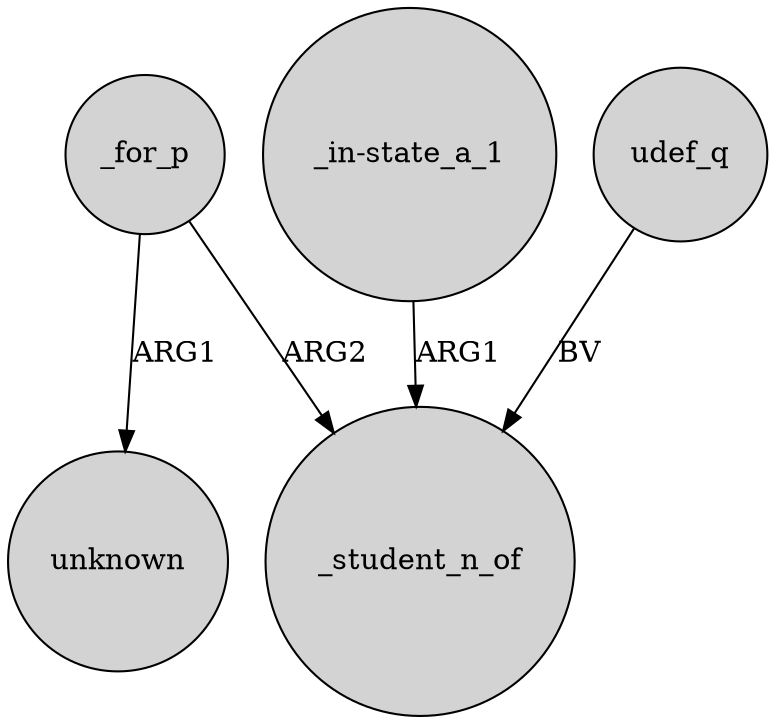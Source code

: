 digraph {
	node [shape=circle style=filled]
	_for_p -> _student_n_of [label=ARG2]
	"_in-state_a_1" -> _student_n_of [label=ARG1]
	_for_p -> unknown [label=ARG1]
	udef_q -> _student_n_of [label=BV]
}
